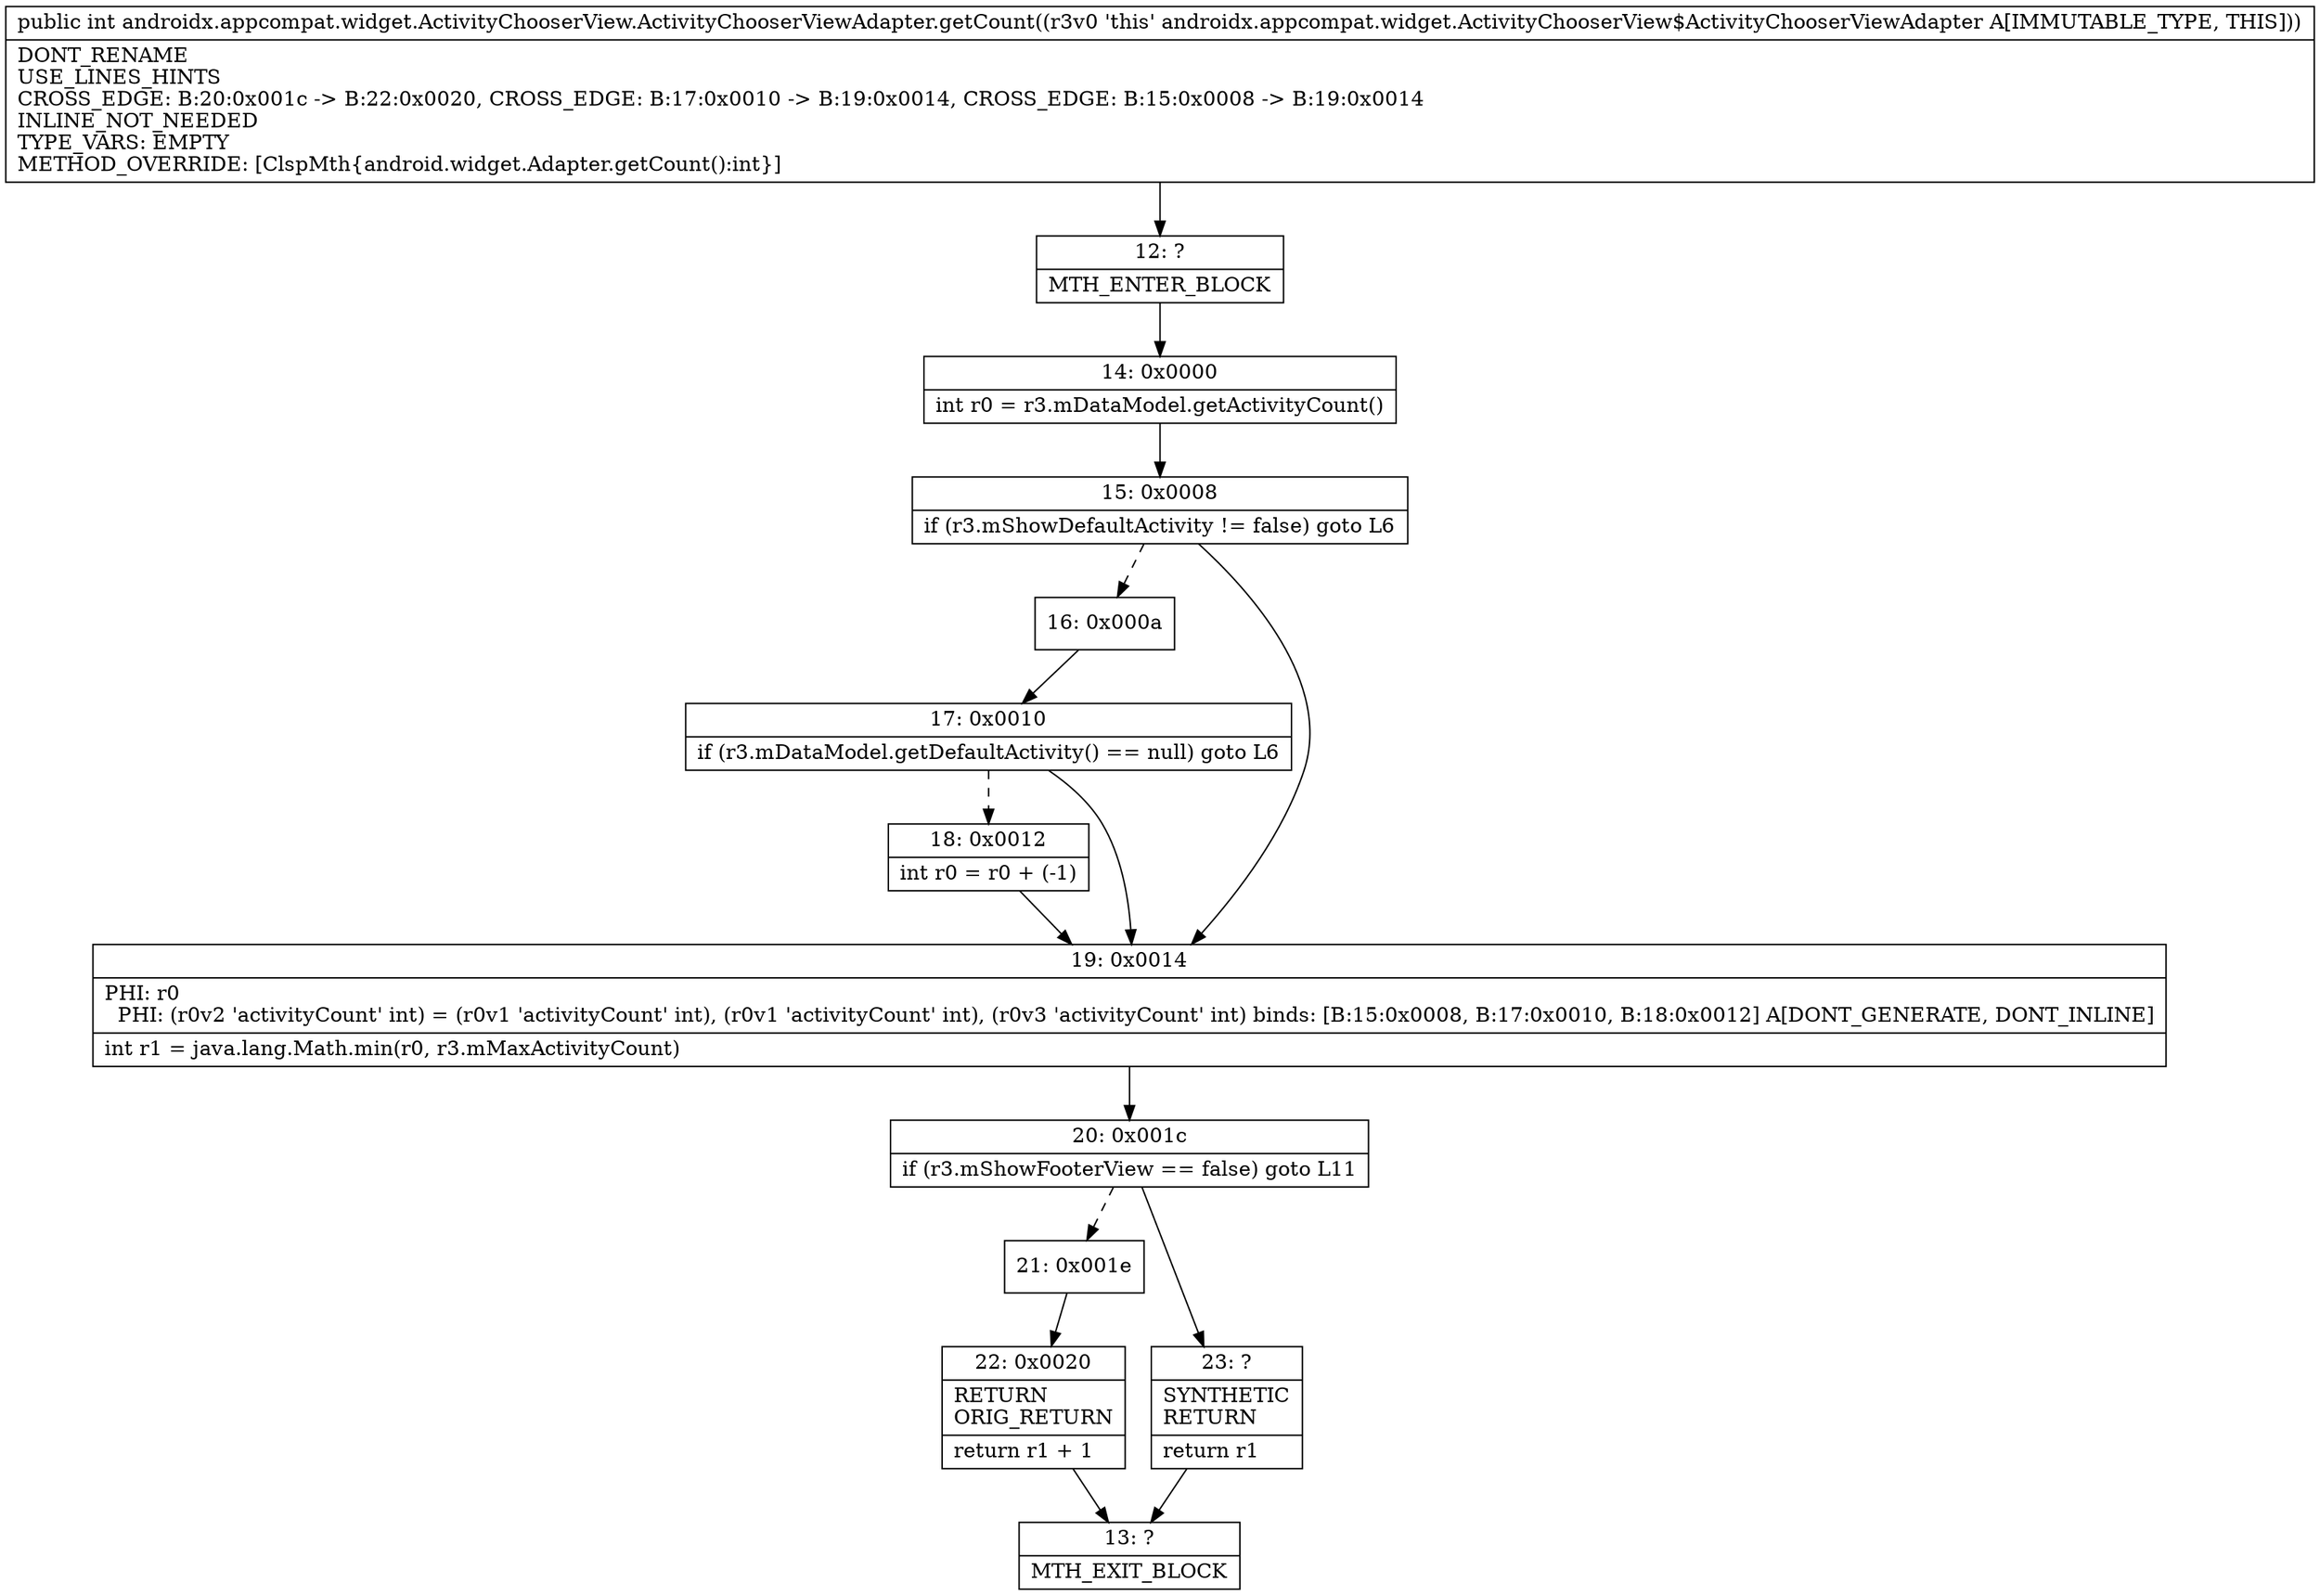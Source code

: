 digraph "CFG forandroidx.appcompat.widget.ActivityChooserView.ActivityChooserViewAdapter.getCount()I" {
Node_12 [shape=record,label="{12\:\ ?|MTH_ENTER_BLOCK\l}"];
Node_14 [shape=record,label="{14\:\ 0x0000|int r0 = r3.mDataModel.getActivityCount()\l}"];
Node_15 [shape=record,label="{15\:\ 0x0008|if (r3.mShowDefaultActivity != false) goto L6\l}"];
Node_16 [shape=record,label="{16\:\ 0x000a}"];
Node_17 [shape=record,label="{17\:\ 0x0010|if (r3.mDataModel.getDefaultActivity() == null) goto L6\l}"];
Node_18 [shape=record,label="{18\:\ 0x0012|int r0 = r0 + (\-1)\l}"];
Node_19 [shape=record,label="{19\:\ 0x0014|PHI: r0 \l  PHI: (r0v2 'activityCount' int) = (r0v1 'activityCount' int), (r0v1 'activityCount' int), (r0v3 'activityCount' int) binds: [B:15:0x0008, B:17:0x0010, B:18:0x0012] A[DONT_GENERATE, DONT_INLINE]\l|int r1 = java.lang.Math.min(r0, r3.mMaxActivityCount)\l}"];
Node_20 [shape=record,label="{20\:\ 0x001c|if (r3.mShowFooterView == false) goto L11\l}"];
Node_21 [shape=record,label="{21\:\ 0x001e}"];
Node_22 [shape=record,label="{22\:\ 0x0020|RETURN\lORIG_RETURN\l|return r1 + 1\l}"];
Node_13 [shape=record,label="{13\:\ ?|MTH_EXIT_BLOCK\l}"];
Node_23 [shape=record,label="{23\:\ ?|SYNTHETIC\lRETURN\l|return r1\l}"];
MethodNode[shape=record,label="{public int androidx.appcompat.widget.ActivityChooserView.ActivityChooserViewAdapter.getCount((r3v0 'this' androidx.appcompat.widget.ActivityChooserView$ActivityChooserViewAdapter A[IMMUTABLE_TYPE, THIS]))  | DONT_RENAME\lUSE_LINES_HINTS\lCROSS_EDGE: B:20:0x001c \-\> B:22:0x0020, CROSS_EDGE: B:17:0x0010 \-\> B:19:0x0014, CROSS_EDGE: B:15:0x0008 \-\> B:19:0x0014\lINLINE_NOT_NEEDED\lTYPE_VARS: EMPTY\lMETHOD_OVERRIDE: [ClspMth\{android.widget.Adapter.getCount():int\}]\l}"];
MethodNode -> Node_12;Node_12 -> Node_14;
Node_14 -> Node_15;
Node_15 -> Node_16[style=dashed];
Node_15 -> Node_19;
Node_16 -> Node_17;
Node_17 -> Node_18[style=dashed];
Node_17 -> Node_19;
Node_18 -> Node_19;
Node_19 -> Node_20;
Node_20 -> Node_21[style=dashed];
Node_20 -> Node_23;
Node_21 -> Node_22;
Node_22 -> Node_13;
Node_23 -> Node_13;
}

